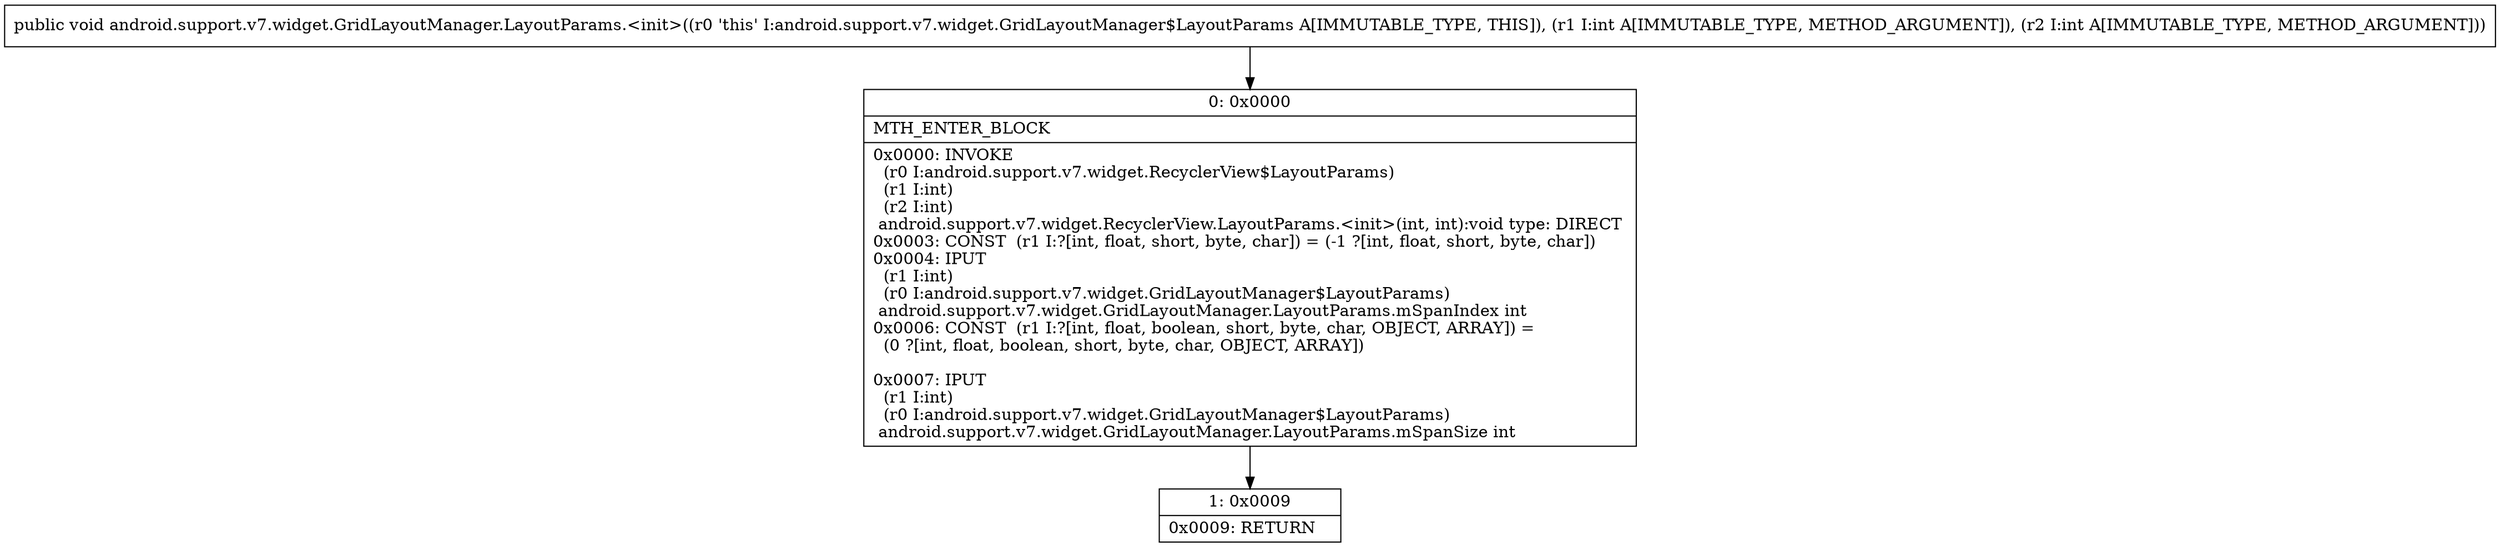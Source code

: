 digraph "CFG forandroid.support.v7.widget.GridLayoutManager.LayoutParams.\<init\>(II)V" {
Node_0 [shape=record,label="{0\:\ 0x0000|MTH_ENTER_BLOCK\l|0x0000: INVOKE  \l  (r0 I:android.support.v7.widget.RecyclerView$LayoutParams)\l  (r1 I:int)\l  (r2 I:int)\l android.support.v7.widget.RecyclerView.LayoutParams.\<init\>(int, int):void type: DIRECT \l0x0003: CONST  (r1 I:?[int, float, short, byte, char]) = (\-1 ?[int, float, short, byte, char]) \l0x0004: IPUT  \l  (r1 I:int)\l  (r0 I:android.support.v7.widget.GridLayoutManager$LayoutParams)\l android.support.v7.widget.GridLayoutManager.LayoutParams.mSpanIndex int \l0x0006: CONST  (r1 I:?[int, float, boolean, short, byte, char, OBJECT, ARRAY]) = \l  (0 ?[int, float, boolean, short, byte, char, OBJECT, ARRAY])\l \l0x0007: IPUT  \l  (r1 I:int)\l  (r0 I:android.support.v7.widget.GridLayoutManager$LayoutParams)\l android.support.v7.widget.GridLayoutManager.LayoutParams.mSpanSize int \l}"];
Node_1 [shape=record,label="{1\:\ 0x0009|0x0009: RETURN   \l}"];
MethodNode[shape=record,label="{public void android.support.v7.widget.GridLayoutManager.LayoutParams.\<init\>((r0 'this' I:android.support.v7.widget.GridLayoutManager$LayoutParams A[IMMUTABLE_TYPE, THIS]), (r1 I:int A[IMMUTABLE_TYPE, METHOD_ARGUMENT]), (r2 I:int A[IMMUTABLE_TYPE, METHOD_ARGUMENT])) }"];
MethodNode -> Node_0;
Node_0 -> Node_1;
}

